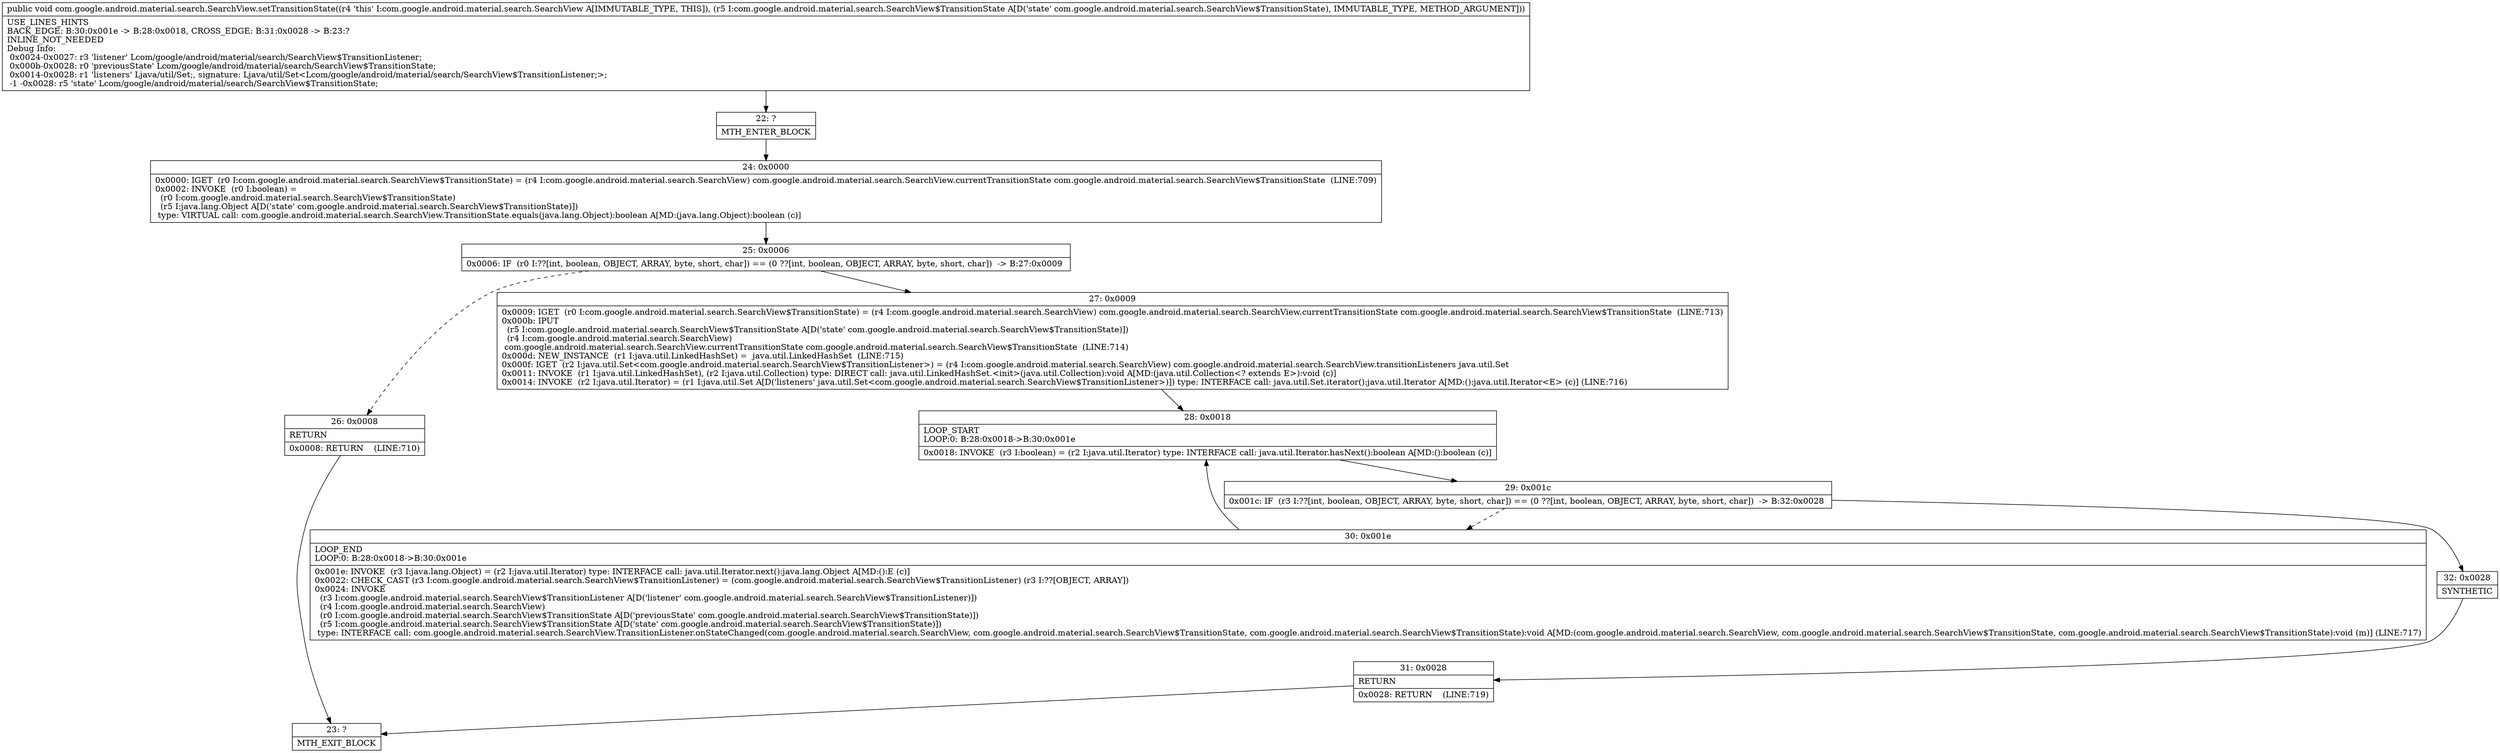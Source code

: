 digraph "CFG forcom.google.android.material.search.SearchView.setTransitionState(Lcom\/google\/android\/material\/search\/SearchView$TransitionState;)V" {
Node_22 [shape=record,label="{22\:\ ?|MTH_ENTER_BLOCK\l}"];
Node_24 [shape=record,label="{24\:\ 0x0000|0x0000: IGET  (r0 I:com.google.android.material.search.SearchView$TransitionState) = (r4 I:com.google.android.material.search.SearchView) com.google.android.material.search.SearchView.currentTransitionState com.google.android.material.search.SearchView$TransitionState  (LINE:709)\l0x0002: INVOKE  (r0 I:boolean) = \l  (r0 I:com.google.android.material.search.SearchView$TransitionState)\l  (r5 I:java.lang.Object A[D('state' com.google.android.material.search.SearchView$TransitionState)])\l type: VIRTUAL call: com.google.android.material.search.SearchView.TransitionState.equals(java.lang.Object):boolean A[MD:(java.lang.Object):boolean (c)]\l}"];
Node_25 [shape=record,label="{25\:\ 0x0006|0x0006: IF  (r0 I:??[int, boolean, OBJECT, ARRAY, byte, short, char]) == (0 ??[int, boolean, OBJECT, ARRAY, byte, short, char])  \-\> B:27:0x0009 \l}"];
Node_26 [shape=record,label="{26\:\ 0x0008|RETURN\l|0x0008: RETURN    (LINE:710)\l}"];
Node_23 [shape=record,label="{23\:\ ?|MTH_EXIT_BLOCK\l}"];
Node_27 [shape=record,label="{27\:\ 0x0009|0x0009: IGET  (r0 I:com.google.android.material.search.SearchView$TransitionState) = (r4 I:com.google.android.material.search.SearchView) com.google.android.material.search.SearchView.currentTransitionState com.google.android.material.search.SearchView$TransitionState  (LINE:713)\l0x000b: IPUT  \l  (r5 I:com.google.android.material.search.SearchView$TransitionState A[D('state' com.google.android.material.search.SearchView$TransitionState)])\l  (r4 I:com.google.android.material.search.SearchView)\l com.google.android.material.search.SearchView.currentTransitionState com.google.android.material.search.SearchView$TransitionState  (LINE:714)\l0x000d: NEW_INSTANCE  (r1 I:java.util.LinkedHashSet) =  java.util.LinkedHashSet  (LINE:715)\l0x000f: IGET  (r2 I:java.util.Set\<com.google.android.material.search.SearchView$TransitionListener\>) = (r4 I:com.google.android.material.search.SearchView) com.google.android.material.search.SearchView.transitionListeners java.util.Set \l0x0011: INVOKE  (r1 I:java.util.LinkedHashSet), (r2 I:java.util.Collection) type: DIRECT call: java.util.LinkedHashSet.\<init\>(java.util.Collection):void A[MD:(java.util.Collection\<? extends E\>):void (c)]\l0x0014: INVOKE  (r2 I:java.util.Iterator) = (r1 I:java.util.Set A[D('listeners' java.util.Set\<com.google.android.material.search.SearchView$TransitionListener\>)]) type: INTERFACE call: java.util.Set.iterator():java.util.Iterator A[MD:():java.util.Iterator\<E\> (c)] (LINE:716)\l}"];
Node_28 [shape=record,label="{28\:\ 0x0018|LOOP_START\lLOOP:0: B:28:0x0018\-\>B:30:0x001e\l|0x0018: INVOKE  (r3 I:boolean) = (r2 I:java.util.Iterator) type: INTERFACE call: java.util.Iterator.hasNext():boolean A[MD:():boolean (c)]\l}"];
Node_29 [shape=record,label="{29\:\ 0x001c|0x001c: IF  (r3 I:??[int, boolean, OBJECT, ARRAY, byte, short, char]) == (0 ??[int, boolean, OBJECT, ARRAY, byte, short, char])  \-\> B:32:0x0028 \l}"];
Node_30 [shape=record,label="{30\:\ 0x001e|LOOP_END\lLOOP:0: B:28:0x0018\-\>B:30:0x001e\l|0x001e: INVOKE  (r3 I:java.lang.Object) = (r2 I:java.util.Iterator) type: INTERFACE call: java.util.Iterator.next():java.lang.Object A[MD:():E (c)]\l0x0022: CHECK_CAST (r3 I:com.google.android.material.search.SearchView$TransitionListener) = (com.google.android.material.search.SearchView$TransitionListener) (r3 I:??[OBJECT, ARRAY]) \l0x0024: INVOKE  \l  (r3 I:com.google.android.material.search.SearchView$TransitionListener A[D('listener' com.google.android.material.search.SearchView$TransitionListener)])\l  (r4 I:com.google.android.material.search.SearchView)\l  (r0 I:com.google.android.material.search.SearchView$TransitionState A[D('previousState' com.google.android.material.search.SearchView$TransitionState)])\l  (r5 I:com.google.android.material.search.SearchView$TransitionState A[D('state' com.google.android.material.search.SearchView$TransitionState)])\l type: INTERFACE call: com.google.android.material.search.SearchView.TransitionListener.onStateChanged(com.google.android.material.search.SearchView, com.google.android.material.search.SearchView$TransitionState, com.google.android.material.search.SearchView$TransitionState):void A[MD:(com.google.android.material.search.SearchView, com.google.android.material.search.SearchView$TransitionState, com.google.android.material.search.SearchView$TransitionState):void (m)] (LINE:717)\l}"];
Node_32 [shape=record,label="{32\:\ 0x0028|SYNTHETIC\l}"];
Node_31 [shape=record,label="{31\:\ 0x0028|RETURN\l|0x0028: RETURN    (LINE:719)\l}"];
MethodNode[shape=record,label="{public void com.google.android.material.search.SearchView.setTransitionState((r4 'this' I:com.google.android.material.search.SearchView A[IMMUTABLE_TYPE, THIS]), (r5 I:com.google.android.material.search.SearchView$TransitionState A[D('state' com.google.android.material.search.SearchView$TransitionState), IMMUTABLE_TYPE, METHOD_ARGUMENT]))  | USE_LINES_HINTS\lBACK_EDGE: B:30:0x001e \-\> B:28:0x0018, CROSS_EDGE: B:31:0x0028 \-\> B:23:?\lINLINE_NOT_NEEDED\lDebug Info:\l  0x0024\-0x0027: r3 'listener' Lcom\/google\/android\/material\/search\/SearchView$TransitionListener;\l  0x000b\-0x0028: r0 'previousState' Lcom\/google\/android\/material\/search\/SearchView$TransitionState;\l  0x0014\-0x0028: r1 'listeners' Ljava\/util\/Set;, signature: Ljava\/util\/Set\<Lcom\/google\/android\/material\/search\/SearchView$TransitionListener;\>;\l  \-1 \-0x0028: r5 'state' Lcom\/google\/android\/material\/search\/SearchView$TransitionState;\l}"];
MethodNode -> Node_22;Node_22 -> Node_24;
Node_24 -> Node_25;
Node_25 -> Node_26[style=dashed];
Node_25 -> Node_27;
Node_26 -> Node_23;
Node_27 -> Node_28;
Node_28 -> Node_29;
Node_29 -> Node_30[style=dashed];
Node_29 -> Node_32;
Node_30 -> Node_28;
Node_32 -> Node_31;
Node_31 -> Node_23;
}

